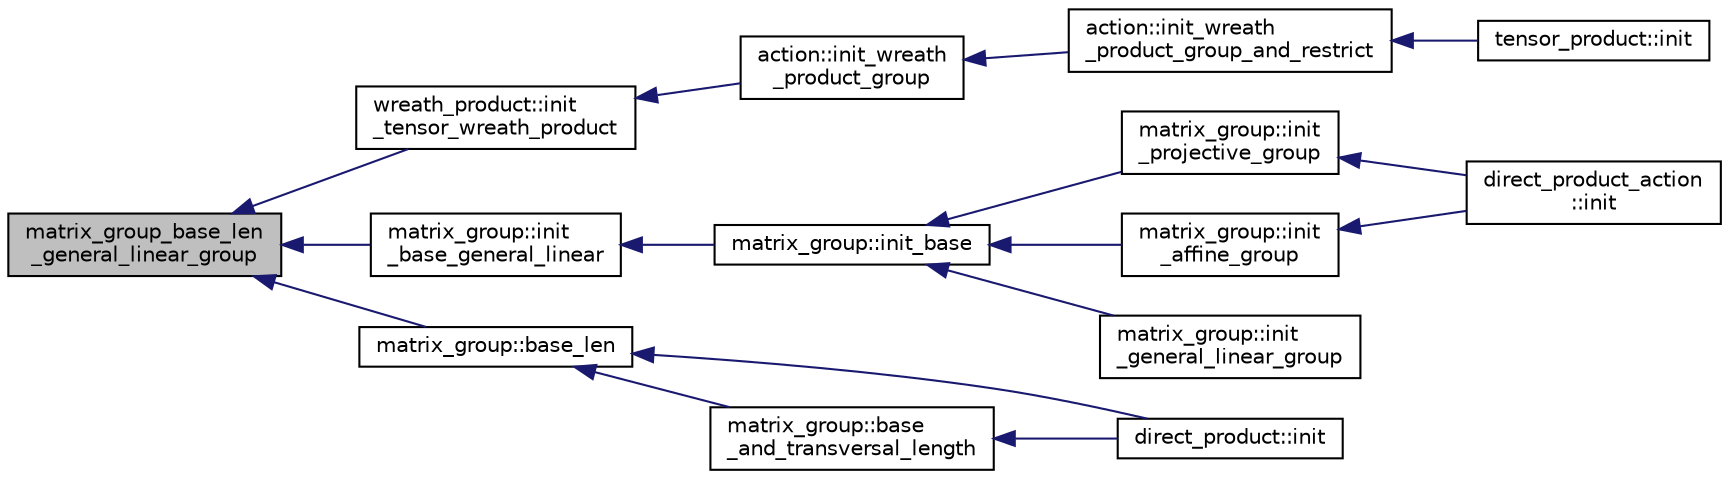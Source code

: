digraph "matrix_group_base_len_general_linear_group"
{
  edge [fontname="Helvetica",fontsize="10",labelfontname="Helvetica",labelfontsize="10"];
  node [fontname="Helvetica",fontsize="10",shape=record];
  rankdir="LR";
  Node293 [label="matrix_group_base_len\l_general_linear_group",height=0.2,width=0.4,color="black", fillcolor="grey75", style="filled", fontcolor="black"];
  Node293 -> Node294 [dir="back",color="midnightblue",fontsize="10",style="solid",fontname="Helvetica"];
  Node294 [label="wreath_product::init\l_tensor_wreath_product",height=0.2,width=0.4,color="black", fillcolor="white", style="filled",URL="$d8/dfa/classwreath__product.html#abab9a46886db102826e2ca2c1bfc39de"];
  Node294 -> Node295 [dir="back",color="midnightblue",fontsize="10",style="solid",fontname="Helvetica"];
  Node295 [label="action::init_wreath\l_product_group",height=0.2,width=0.4,color="black", fillcolor="white", style="filled",URL="$d2/d86/classaction.html#a29d8425b266eff98677406f084ee3f86"];
  Node295 -> Node296 [dir="back",color="midnightblue",fontsize="10",style="solid",fontname="Helvetica"];
  Node296 [label="action::init_wreath\l_product_group_and_restrict",height=0.2,width=0.4,color="black", fillcolor="white", style="filled",URL="$d2/d86/classaction.html#a5ea78557093c987967e7b8162fabbf72"];
  Node296 -> Node297 [dir="back",color="midnightblue",fontsize="10",style="solid",fontname="Helvetica"];
  Node297 [label="tensor_product::init",height=0.2,width=0.4,color="black", fillcolor="white", style="filled",URL="$dd/d3e/classtensor__product.html#a2a8ac905e80dd9bb7339c9506c3521d3"];
  Node293 -> Node298 [dir="back",color="midnightblue",fontsize="10",style="solid",fontname="Helvetica"];
  Node298 [label="matrix_group::init\l_base_general_linear",height=0.2,width=0.4,color="black", fillcolor="white", style="filled",URL="$d3/ded/classmatrix__group.html#af2d84056c46dafaed6ecb1edc2463c19"];
  Node298 -> Node299 [dir="back",color="midnightblue",fontsize="10",style="solid",fontname="Helvetica"];
  Node299 [label="matrix_group::init_base",height=0.2,width=0.4,color="black", fillcolor="white", style="filled",URL="$d3/ded/classmatrix__group.html#a2b7f41b5e6f58257532c1e24312b89e2"];
  Node299 -> Node300 [dir="back",color="midnightblue",fontsize="10",style="solid",fontname="Helvetica"];
  Node300 [label="matrix_group::init\l_projective_group",height=0.2,width=0.4,color="black", fillcolor="white", style="filled",URL="$d3/ded/classmatrix__group.html#a626286de5799c4c9e45216e735b1d233"];
  Node300 -> Node301 [dir="back",color="midnightblue",fontsize="10",style="solid",fontname="Helvetica"];
  Node301 [label="direct_product_action\l::init",height=0.2,width=0.4,color="black", fillcolor="white", style="filled",URL="$d3/d78/classdirect__product__action.html#aad40060e5821c011cccaa65a5c4df64f"];
  Node299 -> Node302 [dir="back",color="midnightblue",fontsize="10",style="solid",fontname="Helvetica"];
  Node302 [label="matrix_group::init\l_affine_group",height=0.2,width=0.4,color="black", fillcolor="white", style="filled",URL="$d3/ded/classmatrix__group.html#aa278bd127d400940516c20bfe1f2f91e"];
  Node302 -> Node301 [dir="back",color="midnightblue",fontsize="10",style="solid",fontname="Helvetica"];
  Node299 -> Node303 [dir="back",color="midnightblue",fontsize="10",style="solid",fontname="Helvetica"];
  Node303 [label="matrix_group::init\l_general_linear_group",height=0.2,width=0.4,color="black", fillcolor="white", style="filled",URL="$d3/ded/classmatrix__group.html#a0aa3c4187d8504b88f9f0aa644b48b86"];
  Node293 -> Node304 [dir="back",color="midnightblue",fontsize="10",style="solid",fontname="Helvetica"];
  Node304 [label="matrix_group::base_len",height=0.2,width=0.4,color="black", fillcolor="white", style="filled",URL="$d3/ded/classmatrix__group.html#a3233c59109858d439800b44836309c7a"];
  Node304 -> Node305 [dir="back",color="midnightblue",fontsize="10",style="solid",fontname="Helvetica"];
  Node305 [label="direct_product::init",height=0.2,width=0.4,color="black", fillcolor="white", style="filled",URL="$dc/daf/classdirect__product.html#a589445fc716197ea3498c28b1d1802d0"];
  Node304 -> Node306 [dir="back",color="midnightblue",fontsize="10",style="solid",fontname="Helvetica"];
  Node306 [label="matrix_group::base\l_and_transversal_length",height=0.2,width=0.4,color="black", fillcolor="white", style="filled",URL="$d3/ded/classmatrix__group.html#a13f173c0312738464dbbfa0712d3e376"];
  Node306 -> Node305 [dir="back",color="midnightblue",fontsize="10",style="solid",fontname="Helvetica"];
}
